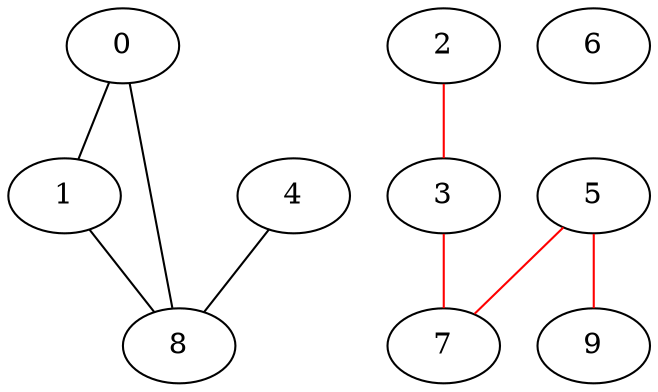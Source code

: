 graph one
{
0 -- 1;
0 -- 8;
1 -- 8;
2 -- 3 [color = red];
3 -- 7 [color = red];
4 -- 8;
5 -- 7 [color = red];
5 -- 9 [color = red];
6;
}
